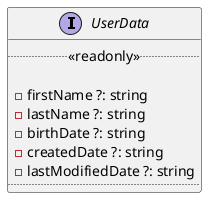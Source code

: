 @startuml UserData Diagram
interface UserData{
  ..<<readonly>>..

  - firstName ?: string
  - lastName ?: string
  - birthDate ?: string
  - createdDate ?: string
  - lastModifiedDate ?: string
  ....
}
@enduml
